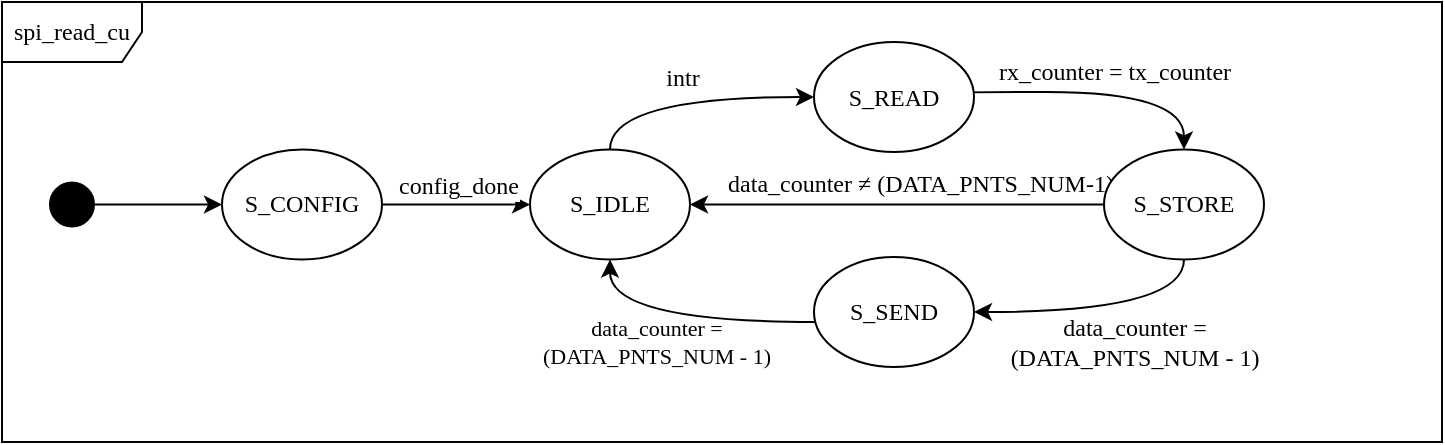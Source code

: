 <mxfile version="26.0.15">
  <diagram name="Page-1" id="58cdce13-f638-feb5-8d6f-7d28b1aa9fa0">
    <mxGraphModel dx="989" dy="528" grid="1" gridSize="5" guides="1" tooltips="1" connect="1" arrows="1" fold="1" page="1" pageScale="1" pageWidth="1100" pageHeight="850" background="none" math="0" shadow="0">
      <root>
        <mxCell id="0" />
        <mxCell id="1" parent="0" />
        <mxCell id="2a3bc250acf0617d-8" value="&lt;font data-font-src=&quot;https://db.onlinewebfonts.com/t/17e268efa7d01d3f0d6c6c4d95f4326c.ttf&quot;&gt;spi_read_cu&lt;/font&gt;" style="shape=umlFrame;whiteSpace=wrap;html=1;rounded=1;shadow=0;comic=0;labelBackgroundColor=none;strokeWidth=1;fontFamily=NewsGotT;fontSize=12;align=center;movable=1;resizable=1;rotatable=1;deletable=1;editable=1;locked=0;connectable=1;width=70;height=30;" parent="1" vertex="1">
          <mxGeometry x="40" y="50" width="720" height="220" as="geometry" />
        </mxCell>
        <mxCell id="8ndJ4Dx7o7mWH3u_3wzX-2" style="edgeStyle=orthogonalEdgeStyle;rounded=0;orthogonalLoop=1;jettySize=auto;html=1;exitX=0.5;exitY=0.118;exitDx=0;exitDy=0;entryX=0;entryY=0.5;entryDx=0;entryDy=0;exitPerimeter=0;" parent="1" source="382b91b5511bd0f7-1" target="8ndJ4Dx7o7mWH3u_3wzX-1" edge="1">
          <mxGeometry relative="1" as="geometry" />
        </mxCell>
        <mxCell id="382b91b5511bd0f7-1" value="" style="ellipse;html=1;shape=startState;fillColor=#000000;strokeColor=default;rounded=1;shadow=0;comic=0;labelBackgroundColor=none;fontFamily=Verdana;fontSize=12;fontColor=#000000;align=center;direction=south;" parent="1" vertex="1">
          <mxGeometry x="60" y="136.25" width="30" height="30" as="geometry" />
        </mxCell>
        <mxCell id="8ndJ4Dx7o7mWH3u_3wzX-15" style="edgeStyle=orthogonalEdgeStyle;rounded=0;orthogonalLoop=1;jettySize=auto;html=1;exitX=1;exitY=0.5;exitDx=0;exitDy=0;entryX=0;entryY=0.5;entryDx=0;entryDy=0;fontFamily=Helvetica;fontSize=12;fontColor=default;" parent="1" source="8ndJ4Dx7o7mWH3u_3wzX-1" target="8ndJ4Dx7o7mWH3u_3wzX-10" edge="1">
          <mxGeometry relative="1" as="geometry" />
        </mxCell>
        <mxCell id="8ndJ4Dx7o7mWH3u_3wzX-16" value="config_done" style="edgeLabel;html=1;align=center;verticalAlign=middle;resizable=0;points=[];strokeColor=default;fontFamily=NewsGotT;fontSize=12;fontColor=default;fillColor=default;fontSource=https%3A%2F%2Fdb.onlinewebfonts.com%2Ft%2F17e268efa7d01d3f0d6c6c4d95f4326c.ttf;" parent="8ndJ4Dx7o7mWH3u_3wzX-15" vertex="1" connectable="0">
          <mxGeometry x="0.021" y="-2" relative="1" as="geometry">
            <mxPoint y="-12" as="offset" />
          </mxGeometry>
        </mxCell>
        <mxCell id="8ndJ4Dx7o7mWH3u_3wzX-1" value="&lt;font data-font-src=&quot;https://db.onlinewebfonts.com/t/17e268efa7d01d3f0d6c6c4d95f4326c.ttf&quot;&gt;S_CONFIG&lt;/font&gt;" style="ellipse;whiteSpace=wrap;html=1;fontFamily=NewsGotT;" parent="1" vertex="1">
          <mxGeometry x="150" y="123.75" width="80" height="55" as="geometry" />
        </mxCell>
        <mxCell id="8ndJ4Dx7o7mWH3u_3wzX-17" style="edgeStyle=orthogonalEdgeStyle;shape=connector;rounded=0;orthogonalLoop=1;jettySize=auto;html=1;exitX=0.5;exitY=0;exitDx=0;exitDy=0;strokeColor=default;align=center;verticalAlign=middle;fontFamily=Helvetica;fontSize=12;fontColor=default;labelBackgroundColor=default;endArrow=classic;curved=1;entryX=0;entryY=0.5;entryDx=0;entryDy=0;" parent="1" source="8ndJ4Dx7o7mWH3u_3wzX-10" target="8ndJ4Dx7o7mWH3u_3wzX-11" edge="1">
          <mxGeometry relative="1" as="geometry">
            <mxPoint x="470" y="100" as="targetPoint" />
            <Array as="points">
              <mxPoint x="344" y="98" />
            </Array>
          </mxGeometry>
        </mxCell>
        <mxCell id="8ndJ4Dx7o7mWH3u_3wzX-18" value="intr" style="edgeLabel;html=1;align=center;verticalAlign=middle;resizable=0;points=[];strokeColor=default;fontFamily=NewsGotT;fontSize=12;fontColor=default;fillColor=default;" parent="8ndJ4Dx7o7mWH3u_3wzX-17" vertex="1" connectable="0">
          <mxGeometry x="0.14" y="1" relative="1" as="geometry">
            <mxPoint x="-11" y="-9" as="offset" />
          </mxGeometry>
        </mxCell>
        <mxCell id="8ndJ4Dx7o7mWH3u_3wzX-10" value="S_IDLE" style="ellipse;whiteSpace=wrap;html=1;fontFamily=NewsGotT;fontSource=https%3A%2F%2Fdb.onlinewebfonts.com%2Ft%2F17e268efa7d01d3f0d6c6c4d95f4326c.ttf;" parent="1" vertex="1">
          <mxGeometry x="304" y="123.75" width="80" height="55" as="geometry" />
        </mxCell>
        <mxCell id="YgOZqRcbV0A6ej-FN-YM-3" style="edgeStyle=orthogonalEdgeStyle;rounded=0;orthogonalLoop=1;jettySize=auto;html=1;exitX=1;exitY=0.5;exitDx=0;exitDy=0;entryX=0.5;entryY=0;entryDx=0;entryDy=0;fontFamily=NewsGotT;fontSize=12;fontColor=default;curved=1;" parent="1" target="8ndJ4Dx7o7mWH3u_3wzX-12" edge="1">
          <mxGeometry relative="1" as="geometry">
            <mxPoint x="498" y="97.5" as="sourcePoint" />
            <Array as="points">
              <mxPoint x="494" y="98" />
              <mxPoint x="494" y="95" />
              <mxPoint x="631" y="95" />
            </Array>
          </mxGeometry>
        </mxCell>
        <mxCell id="YgOZqRcbV0A6ej-FN-YM-4" value="rx_counter = tx_counter" style="edgeLabel;html=1;align=center;verticalAlign=middle;resizable=0;points=[];strokeColor=default;fontFamily=NewsGotT;fontSize=12;fontColor=default;fillColor=default;labelBackgroundColor=none;" parent="YgOZqRcbV0A6ej-FN-YM-3" vertex="1" connectable="0">
          <mxGeometry x="-0.038" relative="1" as="geometry">
            <mxPoint x="25" y="-10" as="offset" />
          </mxGeometry>
        </mxCell>
        <mxCell id="YgOZqRcbV0A6ej-FN-YM-5" value="" style="edgeLabel;html=1;align=center;verticalAlign=middle;resizable=0;points=[];strokeColor=default;fontFamily=NewsGotT;fontSize=12;fontColor=default;fillColor=default;" parent="YgOZqRcbV0A6ej-FN-YM-3" vertex="1" connectable="0">
          <mxGeometry x="0.103" y="-1" relative="1" as="geometry">
            <mxPoint as="offset" />
          </mxGeometry>
        </mxCell>
        <mxCell id="8ndJ4Dx7o7mWH3u_3wzX-11" value="S_READ" style="ellipse;whiteSpace=wrap;html=1;fontFamily=NewsGotT;fontSource=https%3A%2F%2Fdb.onlinewebfonts.com%2Ft%2F17e268efa7d01d3f0d6c6c4d95f4326c.ttf;" parent="1" vertex="1">
          <mxGeometry x="446" y="70" width="80" height="55" as="geometry" />
        </mxCell>
        <mxCell id="YgOZqRcbV0A6ej-FN-YM-18" style="edgeStyle=orthogonalEdgeStyle;rounded=0;orthogonalLoop=1;jettySize=auto;html=1;exitX=0.5;exitY=1;exitDx=0;exitDy=0;entryX=1;entryY=0.5;entryDx=0;entryDy=0;fontFamily=NewsGotT;fontSize=12;fontColor=default;curved=1;" parent="1" source="8ndJ4Dx7o7mWH3u_3wzX-12" target="YgOZqRcbV0A6ej-FN-YM-16" edge="1">
          <mxGeometry relative="1" as="geometry">
            <Array as="points">
              <mxPoint x="631" y="205" />
            </Array>
            <mxPoint x="498" y="205" as="targetPoint" />
          </mxGeometry>
        </mxCell>
        <mxCell id="YgOZqRcbV0A6ej-FN-YM-20" value="&lt;div&gt;data_counter =&lt;/div&gt;&lt;div&gt;(DATA_PNTS_NUM - 1)&lt;/div&gt;" style="edgeLabel;html=1;align=center;verticalAlign=middle;resizable=0;points=[];strokeColor=default;fontFamily=NewsGotT;fontSize=12;fontColor=default;fillColor=default;labelBackgroundColor=none;" parent="YgOZqRcbV0A6ej-FN-YM-18" vertex="1" connectable="0">
          <mxGeometry x="0.497" y="-4" relative="1" as="geometry">
            <mxPoint x="46" y="19" as="offset" />
          </mxGeometry>
        </mxCell>
        <mxCell id="6wwWtKmI32zQq1PJsMcs-2" style="edgeStyle=orthogonalEdgeStyle;rounded=0;orthogonalLoop=1;jettySize=auto;html=1;entryX=1;entryY=0.5;entryDx=0;entryDy=0;" parent="1" source="8ndJ4Dx7o7mWH3u_3wzX-12" target="8ndJ4Dx7o7mWH3u_3wzX-10" edge="1">
          <mxGeometry relative="1" as="geometry" />
        </mxCell>
        <mxCell id="6wwWtKmI32zQq1PJsMcs-3" value="data_counter ≠ (DATA_PNTS_NUM-1)" style="edgeLabel;html=1;align=center;verticalAlign=middle;resizable=0;points=[];fontFamily=NewsGotT;fontSize=12;" parent="6wwWtKmI32zQq1PJsMcs-2" vertex="1" connectable="0">
          <mxGeometry x="-0.107" relative="1" as="geometry">
            <mxPoint y="-11" as="offset" />
          </mxGeometry>
        </mxCell>
        <mxCell id="8ndJ4Dx7o7mWH3u_3wzX-12" value="S_STORE" style="ellipse;whiteSpace=wrap;html=1;fontFamily=NewsGotT;fontSource=https%3A%2F%2Fdb.onlinewebfonts.com%2Ft%2F17e268efa7d01d3f0d6c6c4d95f4326c.ttf;" parent="1" vertex="1">
          <mxGeometry x="591" y="123.75" width="80" height="55" as="geometry" />
        </mxCell>
        <mxCell id="YgOZqRcbV0A6ej-FN-YM-12" style="edgeStyle=orthogonalEdgeStyle;rounded=0;orthogonalLoop=1;jettySize=auto;html=1;exitX=0.5;exitY=1;exitDx=0;exitDy=0;entryX=0.5;entryY=0;entryDx=0;entryDy=0;fontFamily=NewsGotT;fontSize=12;fontColor=default;" parent="1" edge="1">
          <mxGeometry relative="1" as="geometry">
            <mxPoint x="870.0" y="187.5" as="targetPoint" />
          </mxGeometry>
        </mxCell>
        <mxCell id="YgOZqRcbV0A6ej-FN-YM-13" style="edgeStyle=orthogonalEdgeStyle;rounded=0;orthogonalLoop=1;jettySize=auto;html=1;exitX=0;exitY=0.5;exitDx=0;exitDy=0;entryX=1;entryY=0.5;entryDx=0;entryDy=0;fontFamily=NewsGotT;fontSize=12;fontColor=default;" parent="1" edge="1">
          <mxGeometry relative="1" as="geometry">
            <mxPoint x="743.0" y="215" as="targetPoint" />
          </mxGeometry>
        </mxCell>
        <mxCell id="YgOZqRcbV0A6ej-FN-YM-14" value="cycle_counter = 5" style="edgeLabel;html=1;align=center;verticalAlign=middle;resizable=0;points=[];strokeColor=default;fontFamily=NewsGotT;fontSize=12;fontColor=default;fillColor=default;" parent="YgOZqRcbV0A6ej-FN-YM-13" vertex="1" connectable="0">
          <mxGeometry x="0.131" y="-2" relative="1" as="geometry">
            <mxPoint x="9" y="-7" as="offset" />
          </mxGeometry>
        </mxCell>
        <mxCell id="6wwWtKmI32zQq1PJsMcs-1" style="edgeStyle=orthogonalEdgeStyle;rounded=0;orthogonalLoop=1;jettySize=auto;html=1;entryX=0.5;entryY=1;entryDx=0;entryDy=0;curved=1;" parent="1" source="YgOZqRcbV0A6ej-FN-YM-16" target="8ndJ4Dx7o7mWH3u_3wzX-10" edge="1">
          <mxGeometry relative="1" as="geometry">
            <Array as="points">
              <mxPoint x="344" y="210" />
            </Array>
          </mxGeometry>
        </mxCell>
        <mxCell id="6wwWtKmI32zQq1PJsMcs-4" value="&lt;div&gt;data_counter =&lt;/div&gt;&lt;div&gt;(DATA_PNTS_NUM - 1)&lt;/div&gt;" style="edgeLabel;html=1;align=center;verticalAlign=middle;resizable=0;points=[];labelBackgroundColor=none;fontFamily=NewsGotT;" parent="6wwWtKmI32zQq1PJsMcs-1" vertex="1" connectable="0">
          <mxGeometry x="-0.651" y="2" relative="1" as="geometry">
            <mxPoint x="-56" y="8" as="offset" />
          </mxGeometry>
        </mxCell>
        <mxCell id="YgOZqRcbV0A6ej-FN-YM-16" value="S_SEND" style="ellipse;whiteSpace=wrap;html=1;fontFamily=NewsGotT;fontSource=https%3A%2F%2Fdb.onlinewebfonts.com%2Ft%2F17e268efa7d01d3f0d6c6c4d95f4326c.ttf;" parent="1" vertex="1">
          <mxGeometry x="446" y="177.5" width="80" height="55" as="geometry" />
        </mxCell>
      </root>
    </mxGraphModel>
  </diagram>
</mxfile>
